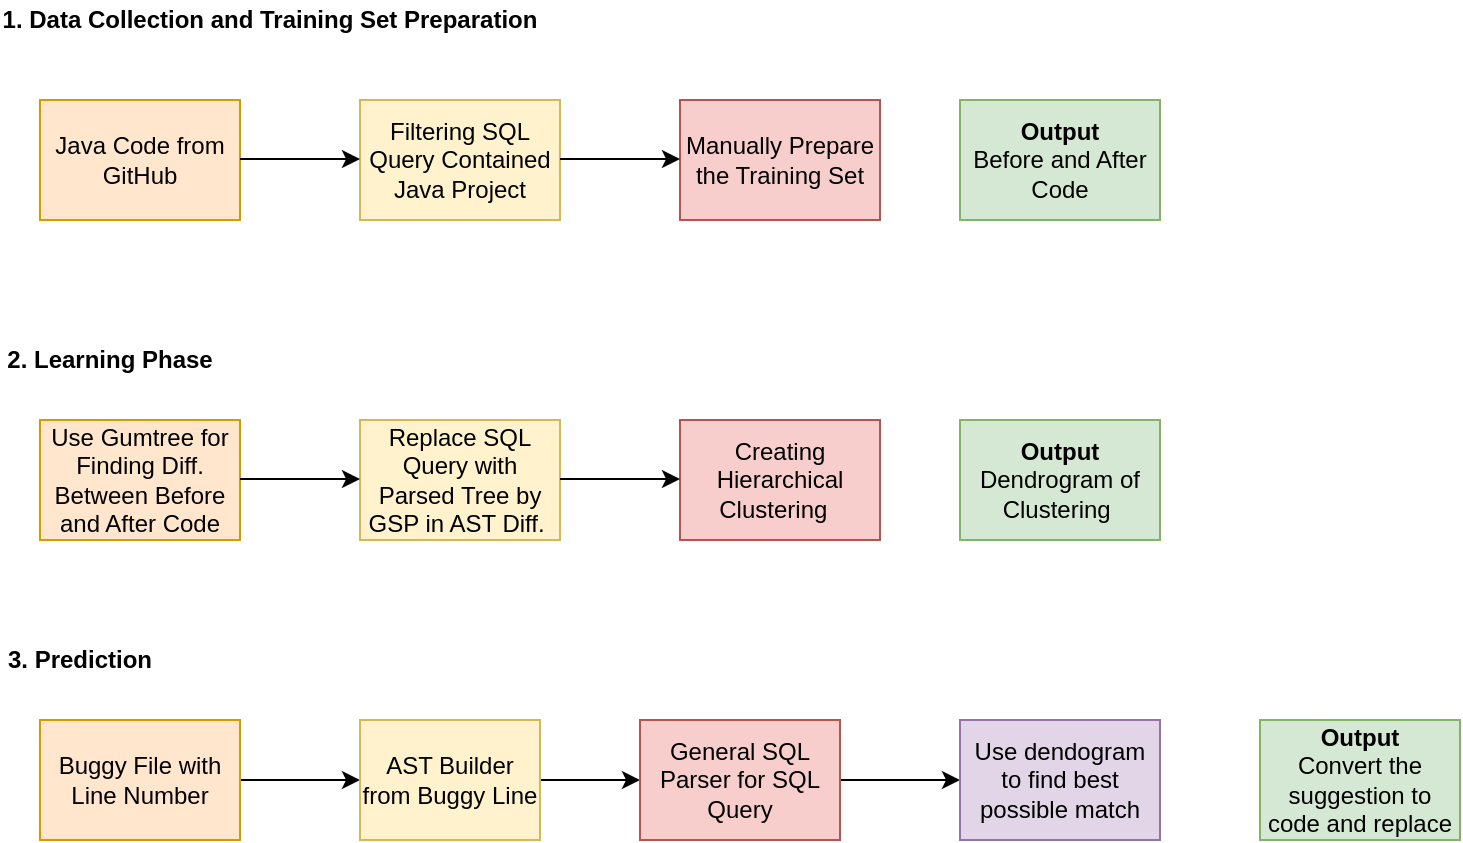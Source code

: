 <mxfile version="13.6.9" type="device"><diagram id="x2k7OitibZ97uG18z1yq" name="Page-1"><mxGraphModel dx="1038" dy="584" grid="1" gridSize="10" guides="1" tooltips="1" connect="1" arrows="1" fold="1" page="1" pageScale="1" pageWidth="850" pageHeight="1100" math="0" shadow="0"><root><mxCell id="0"/><mxCell id="1" parent="0"/><mxCell id="Ag636qn6M6g3ossBkn4F-4" style="edgeStyle=orthogonalEdgeStyle;rounded=0;orthogonalLoop=1;jettySize=auto;html=1;exitX=1;exitY=0.5;exitDx=0;exitDy=0;" parent="1" source="Ag636qn6M6g3ossBkn4F-1" target="Ag636qn6M6g3ossBkn4F-2" edge="1"><mxGeometry relative="1" as="geometry"/></mxCell><mxCell id="Ag636qn6M6g3ossBkn4F-1" value="Buggy File with Line Number" style="rounded=0;whiteSpace=wrap;html=1;fillColor=#ffe6cc;strokeColor=#d79b00;" parent="1" vertex="1"><mxGeometry x="60" y="410" width="100" height="60" as="geometry"/></mxCell><mxCell id="Ag636qn6M6g3ossBkn4F-6" style="edgeStyle=orthogonalEdgeStyle;rounded=0;orthogonalLoop=1;jettySize=auto;html=1;exitX=1;exitY=0.5;exitDx=0;exitDy=0;entryX=0;entryY=0.5;entryDx=0;entryDy=0;" parent="1" source="Ag636qn6M6g3ossBkn4F-2" target="Ag636qn6M6g3ossBkn4F-5" edge="1"><mxGeometry relative="1" as="geometry"/></mxCell><mxCell id="Ag636qn6M6g3ossBkn4F-2" value="AST Builder from Buggy Line" style="rounded=0;whiteSpace=wrap;html=1;fillColor=#fff2cc;strokeColor=#d6b656;" parent="1" vertex="1"><mxGeometry x="220" y="410" width="90" height="60" as="geometry"/></mxCell><mxCell id="Ag636qn6M6g3ossBkn4F-8" style="edgeStyle=orthogonalEdgeStyle;rounded=0;orthogonalLoop=1;jettySize=auto;html=1;exitX=1;exitY=0.5;exitDx=0;exitDy=0;" parent="1" source="Ag636qn6M6g3ossBkn4F-5" target="Ag636qn6M6g3ossBkn4F-7" edge="1"><mxGeometry relative="1" as="geometry"/></mxCell><mxCell id="Ag636qn6M6g3ossBkn4F-5" value="General SQL Parser for SQL Query" style="rounded=0;whiteSpace=wrap;html=1;fillColor=#f8cecc;strokeColor=#b85450;" parent="1" vertex="1"><mxGeometry x="360" y="410" width="100" height="60" as="geometry"/></mxCell><mxCell id="Ag636qn6M6g3ossBkn4F-7" value="Use dendogram to find best possible match" style="rounded=0;whiteSpace=wrap;html=1;fillColor=#e1d5e7;strokeColor=#9673a6;" parent="1" vertex="1"><mxGeometry x="520" y="410" width="100" height="60" as="geometry"/></mxCell><mxCell id="Ag636qn6M6g3ossBkn4F-9" value="&lt;b&gt;Output&lt;/b&gt; &lt;br&gt;Convert the suggestion to code and replace" style="rounded=0;whiteSpace=wrap;html=1;fillColor=#d5e8d4;strokeColor=#82b366;" parent="1" vertex="1"><mxGeometry x="670" y="410" width="100" height="60" as="geometry"/></mxCell><mxCell id="aftg2Go0aJksHxCDW9-E-1" value="Java Code from GitHub" style="rounded=0;whiteSpace=wrap;html=1;fillColor=#ffe6cc;strokeColor=#d79b00;" vertex="1" parent="1"><mxGeometry x="60" y="100" width="100" height="60" as="geometry"/></mxCell><mxCell id="aftg2Go0aJksHxCDW9-E-2" value="Filtering SQL Query Contained Java Project" style="rounded=0;whiteSpace=wrap;html=1;fillColor=#fff2cc;strokeColor=#d6b656;" vertex="1" parent="1"><mxGeometry x="220" y="100" width="100" height="60" as="geometry"/></mxCell><mxCell id="aftg2Go0aJksHxCDW9-E-3" value="Manually Prepare the Training Set" style="rounded=0;whiteSpace=wrap;html=1;fillColor=#f8cecc;strokeColor=#b85450;" vertex="1" parent="1"><mxGeometry x="380" y="100" width="100" height="60" as="geometry"/></mxCell><mxCell id="aftg2Go0aJksHxCDW9-E-5" style="edgeStyle=orthogonalEdgeStyle;rounded=0;orthogonalLoop=1;jettySize=auto;html=1;exitX=1;exitY=0.5;exitDx=0;exitDy=0;" edge="1" parent="1"><mxGeometry relative="1" as="geometry"><mxPoint x="160" y="129.5" as="sourcePoint"/><mxPoint x="220" y="129.5" as="targetPoint"/></mxGeometry></mxCell><mxCell id="aftg2Go0aJksHxCDW9-E-10" style="edgeStyle=orthogonalEdgeStyle;rounded=0;orthogonalLoop=1;jettySize=auto;html=1;exitX=1;exitY=0.5;exitDx=0;exitDy=0;" edge="1" parent="1"><mxGeometry relative="1" as="geometry"><mxPoint x="320" y="129.5" as="sourcePoint"/><mxPoint x="380" y="129.5" as="targetPoint"/></mxGeometry></mxCell><mxCell id="aftg2Go0aJksHxCDW9-E-12" value="&lt;b&gt;1. Data Collection and Training Set Preparation&lt;/b&gt;" style="text;html=1;strokeColor=none;fillColor=none;align=center;verticalAlign=middle;whiteSpace=wrap;rounded=0;" vertex="1" parent="1"><mxGeometry x="40" y="50" width="270" height="20" as="geometry"/></mxCell><mxCell id="aftg2Go0aJksHxCDW9-E-13" value="Use Gumtree for Finding Diff. Between Before and After Code" style="rounded=0;whiteSpace=wrap;html=1;fillColor=#ffe6cc;strokeColor=#d79b00;" vertex="1" parent="1"><mxGeometry x="60" y="260" width="100" height="60" as="geometry"/></mxCell><mxCell id="aftg2Go0aJksHxCDW9-E-14" value="Replace SQL Query with Parsed Tree by GSP in AST Diff.&amp;nbsp;" style="rounded=0;whiteSpace=wrap;html=1;fillColor=#fff2cc;strokeColor=#d6b656;" vertex="1" parent="1"><mxGeometry x="220" y="260" width="100" height="60" as="geometry"/></mxCell><mxCell id="aftg2Go0aJksHxCDW9-E-15" value="Creating Hierarchical Clustering&amp;nbsp;&amp;nbsp;" style="rounded=0;whiteSpace=wrap;html=1;fillColor=#f8cecc;strokeColor=#b85450;" vertex="1" parent="1"><mxGeometry x="380" y="260" width="100" height="60" as="geometry"/></mxCell><mxCell id="aftg2Go0aJksHxCDW9-E-17" style="edgeStyle=orthogonalEdgeStyle;rounded=0;orthogonalLoop=1;jettySize=auto;html=1;exitX=1;exitY=0.5;exitDx=0;exitDy=0;" edge="1" parent="1"><mxGeometry relative="1" as="geometry"><mxPoint x="160" y="289.5" as="sourcePoint"/><mxPoint x="220" y="289.5" as="targetPoint"/></mxGeometry></mxCell><mxCell id="aftg2Go0aJksHxCDW9-E-18" style="edgeStyle=orthogonalEdgeStyle;rounded=0;orthogonalLoop=1;jettySize=auto;html=1;exitX=1;exitY=0.5;exitDx=0;exitDy=0;" edge="1" parent="1"><mxGeometry relative="1" as="geometry"><mxPoint x="320" y="289.5" as="sourcePoint"/><mxPoint x="380" y="289.5" as="targetPoint"/></mxGeometry></mxCell><mxCell id="aftg2Go0aJksHxCDW9-E-21" value="&lt;b&gt;2. Learning Phase&lt;/b&gt;" style="text;html=1;strokeColor=none;fillColor=none;align=center;verticalAlign=middle;whiteSpace=wrap;rounded=0;" vertex="1" parent="1"><mxGeometry x="40" y="220" width="110" height="20" as="geometry"/></mxCell><mxCell id="aftg2Go0aJksHxCDW9-E-22" value="&lt;b&gt;Output&lt;/b&gt;&lt;br&gt;Before and After Code" style="rounded=0;whiteSpace=wrap;html=1;fillColor=#d5e8d4;strokeColor=#82b366;" vertex="1" parent="1"><mxGeometry x="520" y="100" width="100" height="60" as="geometry"/></mxCell><mxCell id="aftg2Go0aJksHxCDW9-E-23" value="&lt;b&gt;Output&lt;/b&gt;&lt;br&gt;Dendrogram of Clustering&amp;nbsp;" style="rounded=0;whiteSpace=wrap;html=1;fillColor=#d5e8d4;strokeColor=#82b366;" vertex="1" parent="1"><mxGeometry x="520" y="260" width="100" height="60" as="geometry"/></mxCell><mxCell id="aftg2Go0aJksHxCDW9-E-24" value="&lt;b&gt;3. Prediction&lt;/b&gt;" style="text;html=1;strokeColor=none;fillColor=none;align=center;verticalAlign=middle;whiteSpace=wrap;rounded=0;" vertex="1" parent="1"><mxGeometry x="40" y="370" width="80" height="20" as="geometry"/></mxCell></root></mxGraphModel></diagram></mxfile>